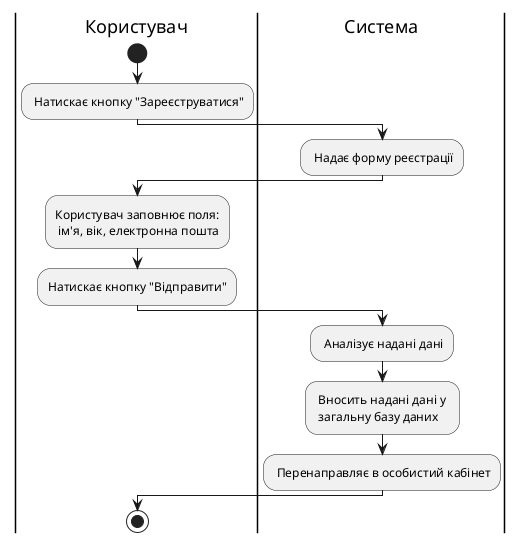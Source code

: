 @startuml

|Користувач|
        start
        : Натискає кнопку "Зареєструватися";
    |Система|
        : Надає форму реєстрації;
    |Користувач|
        :Користувач заповнює поля:\n ім'я, вік, електронна пошта;
        :Натискає кнопку "Відправити";
    |Система|
        : Аналізує надані дані;
        : Вносить надані дані у \n загальну базу даних;
        : Перенаправляє в особистий кабінет;
    |Користувач|
        stop;
@enduml
